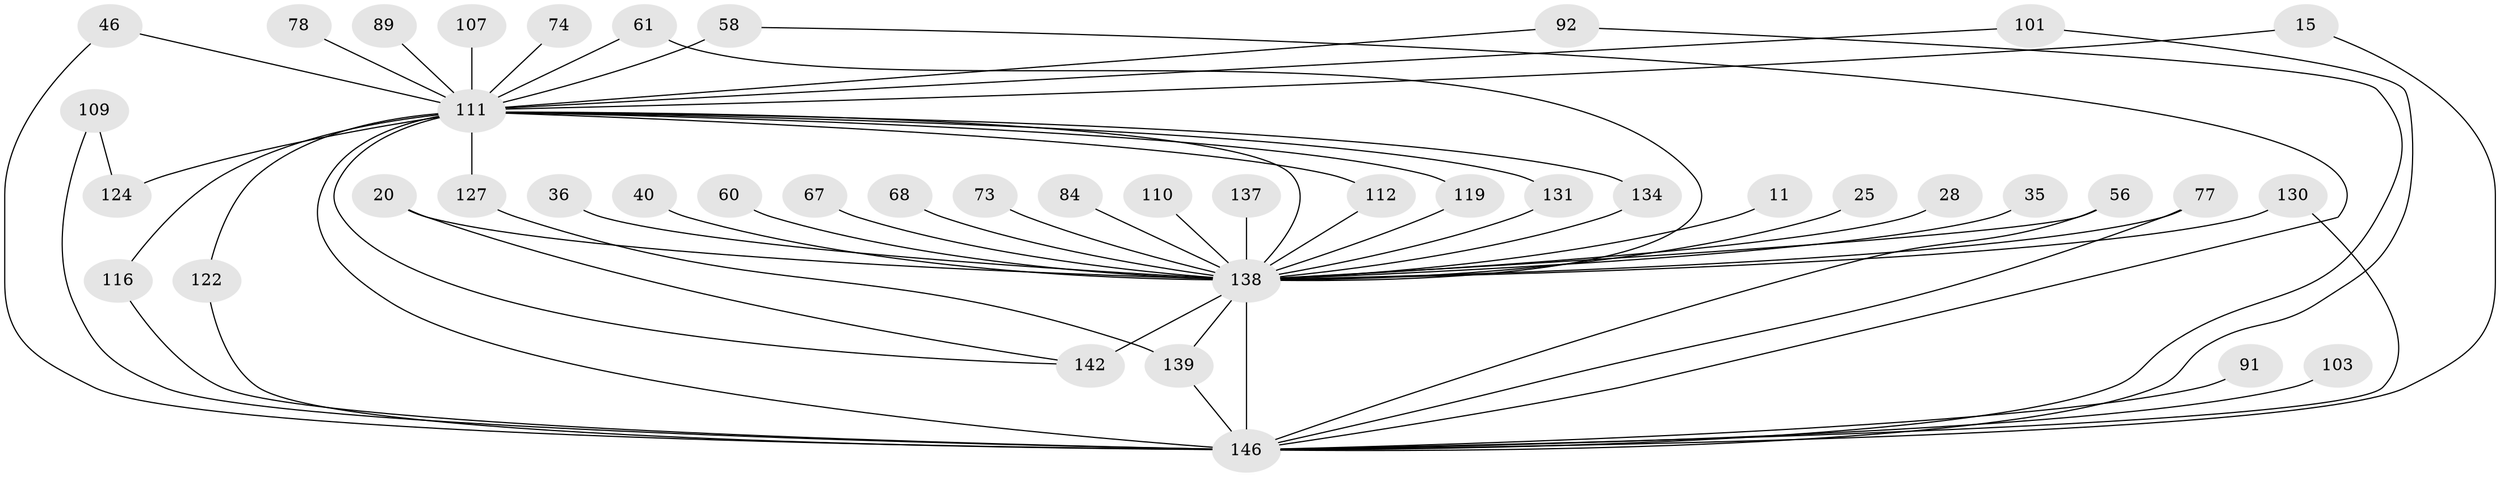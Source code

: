 // original degree distribution, {32: 0.00684931506849315, 23: 0.0136986301369863, 31: 0.00684931506849315, 20: 0.00684931506849315, 21: 0.00684931506849315, 33: 0.00684931506849315, 17: 0.00684931506849315, 29: 0.00684931506849315, 24: 0.00684931506849315, 2: 0.5136986301369864, 4: 0.10273972602739725, 3: 0.2465753424657534, 6: 0.0410958904109589, 5: 0.02054794520547945, 12: 0.00684931506849315}
// Generated by graph-tools (version 1.1) at 2025/49/03/04/25 21:49:59]
// undirected, 43 vertices, 63 edges
graph export_dot {
graph [start="1"]
  node [color=gray90,style=filled];
  11;
  15;
  20;
  25;
  28;
  35;
  36;
  40;
  46;
  56;
  58;
  60;
  61 [super="+39+47"];
  67;
  68;
  73;
  74;
  77;
  78;
  84;
  89;
  91 [super="+51"];
  92;
  101;
  103;
  107;
  109;
  110;
  111 [super="+26+55+90+102+72+86+83"];
  112;
  116;
  119;
  122;
  124 [super="+48"];
  127 [super="+95+37"];
  130;
  131;
  134;
  137 [super="+115"];
  138 [super="+17+106+62+135+96+123"];
  139 [super="+29+43"];
  142 [super="+88+126"];
  146 [super="+114+8+34+145+144+141"];
  11 -- 138 [weight=2];
  15 -- 111;
  15 -- 146;
  20 -- 138;
  20 -- 142;
  25 -- 138 [weight=2];
  28 -- 138 [weight=2];
  35 -- 138 [weight=2];
  36 -- 138 [weight=2];
  40 -- 138 [weight=2];
  46 -- 111;
  46 -- 146;
  56 -- 146;
  56 -- 138;
  58 -- 111 [weight=2];
  58 -- 146;
  60 -- 138 [weight=2];
  61 -- 138 [weight=2];
  61 -- 111 [weight=3];
  67 -- 138 [weight=2];
  68 -- 138 [weight=2];
  73 -- 138 [weight=2];
  74 -- 111 [weight=2];
  77 -- 146;
  77 -- 138;
  78 -- 111 [weight=2];
  84 -- 138 [weight=2];
  89 -- 111;
  91 -- 146 [weight=4];
  92 -- 146;
  92 -- 111;
  101 -- 111;
  101 -- 146;
  103 -- 146 [weight=2];
  107 -- 111 [weight=2];
  109 -- 124;
  109 -- 146;
  110 -- 138 [weight=2];
  111 -- 124 [weight=4];
  111 -- 138 [weight=21];
  111 -- 131;
  111 -- 134;
  111 -- 146 [weight=23];
  111 -- 122;
  111 -- 112;
  111 -- 116;
  111 -- 119;
  111 -- 127 [weight=5];
  111 -- 142 [weight=4];
  112 -- 138;
  116 -- 146;
  119 -- 138;
  122 -- 146;
  127 -- 139;
  130 -- 146;
  130 -- 138;
  131 -- 138;
  134 -- 138;
  137 -- 138 [weight=3];
  138 -- 146 [weight=48];
  138 -- 139;
  138 -- 142 [weight=11];
  139 -- 146 [weight=2];
}
